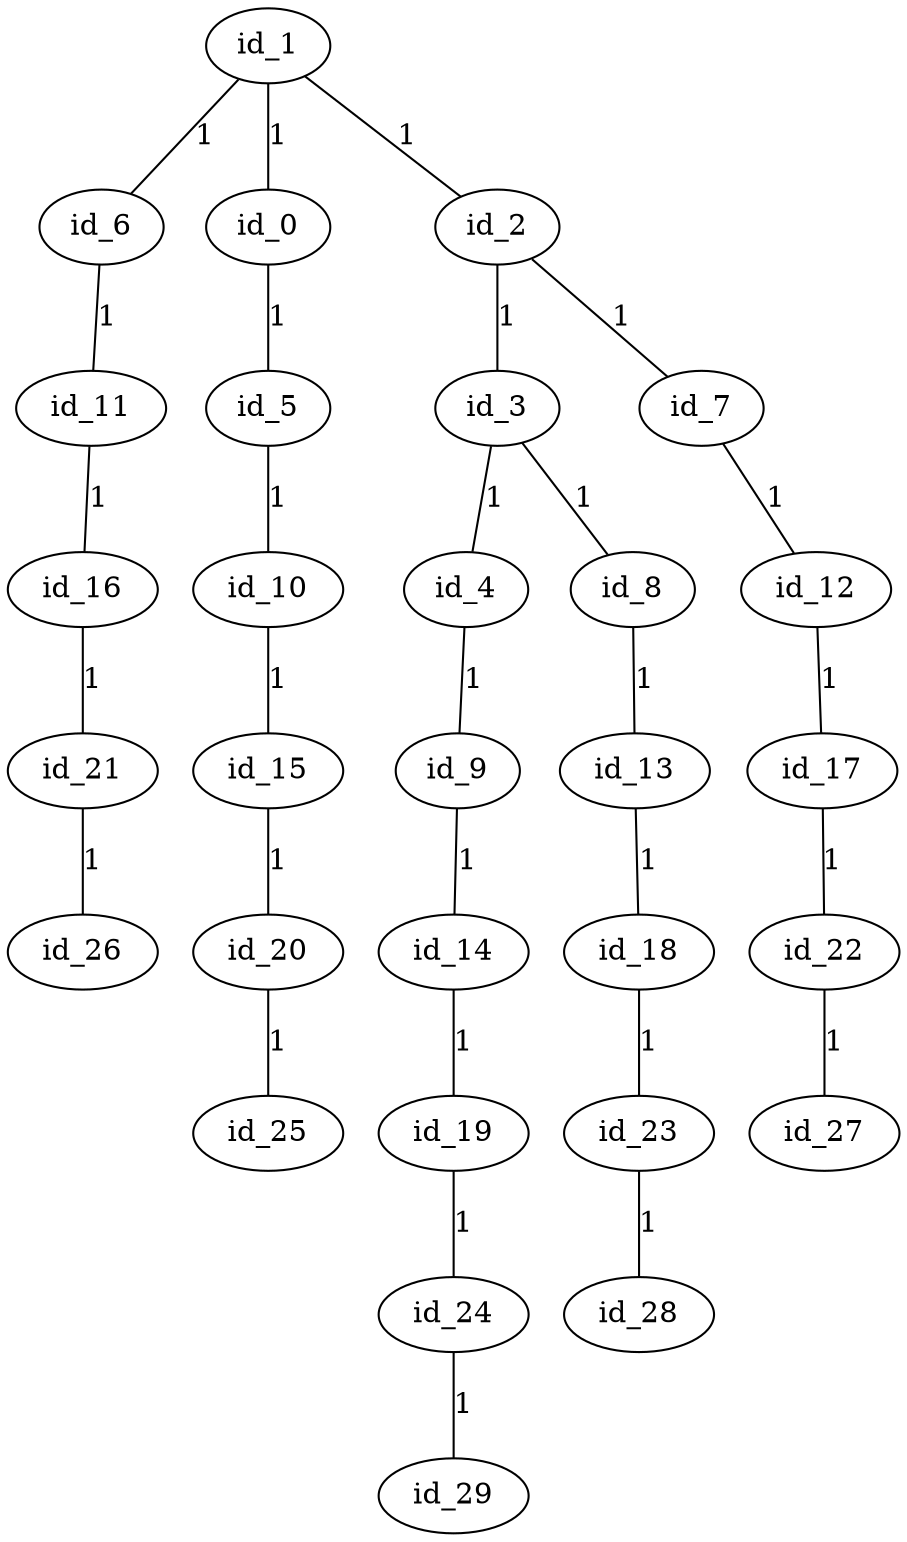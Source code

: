 graph GR{
id_6;
id_5;
id_3;
id_7;
id_11;
id_10;
id_4;
id_8;
id_12;
id_16;
id_15;
id_9;
id_13;
id_17;
id_21;
id_20;
id_14;
id_18;
id_22;
id_26;
id_25;
id_19;
id_23;
id_27;
id_24;
id_28;
id_29;
id_1;
id_1;
id_1;
id_1;
id_1;
id_1;
id_1--id_0[label=1];
id_1--id_2[label=1];
id_1--id_6[label=1];
id_0--id_5[label=1];
id_2--id_3[label=1];
id_2--id_7[label=1];
id_6--id_11[label=1];
id_5--id_10[label=1];
id_3--id_4[label=1];
id_3--id_8[label=1];
id_7--id_12[label=1];
id_11--id_16[label=1];
id_10--id_15[label=1];
id_4--id_9[label=1];
id_8--id_13[label=1];
id_12--id_17[label=1];
id_16--id_21[label=1];
id_15--id_20[label=1];
id_9--id_14[label=1];
id_13--id_18[label=1];
id_17--id_22[label=1];
id_21--id_26[label=1];
id_20--id_25[label=1];
id_14--id_19[label=1];
id_18--id_23[label=1];
id_22--id_27[label=1];
id_19--id_24[label=1];
id_23--id_28[label=1];
id_24--id_29[label=1];
}
